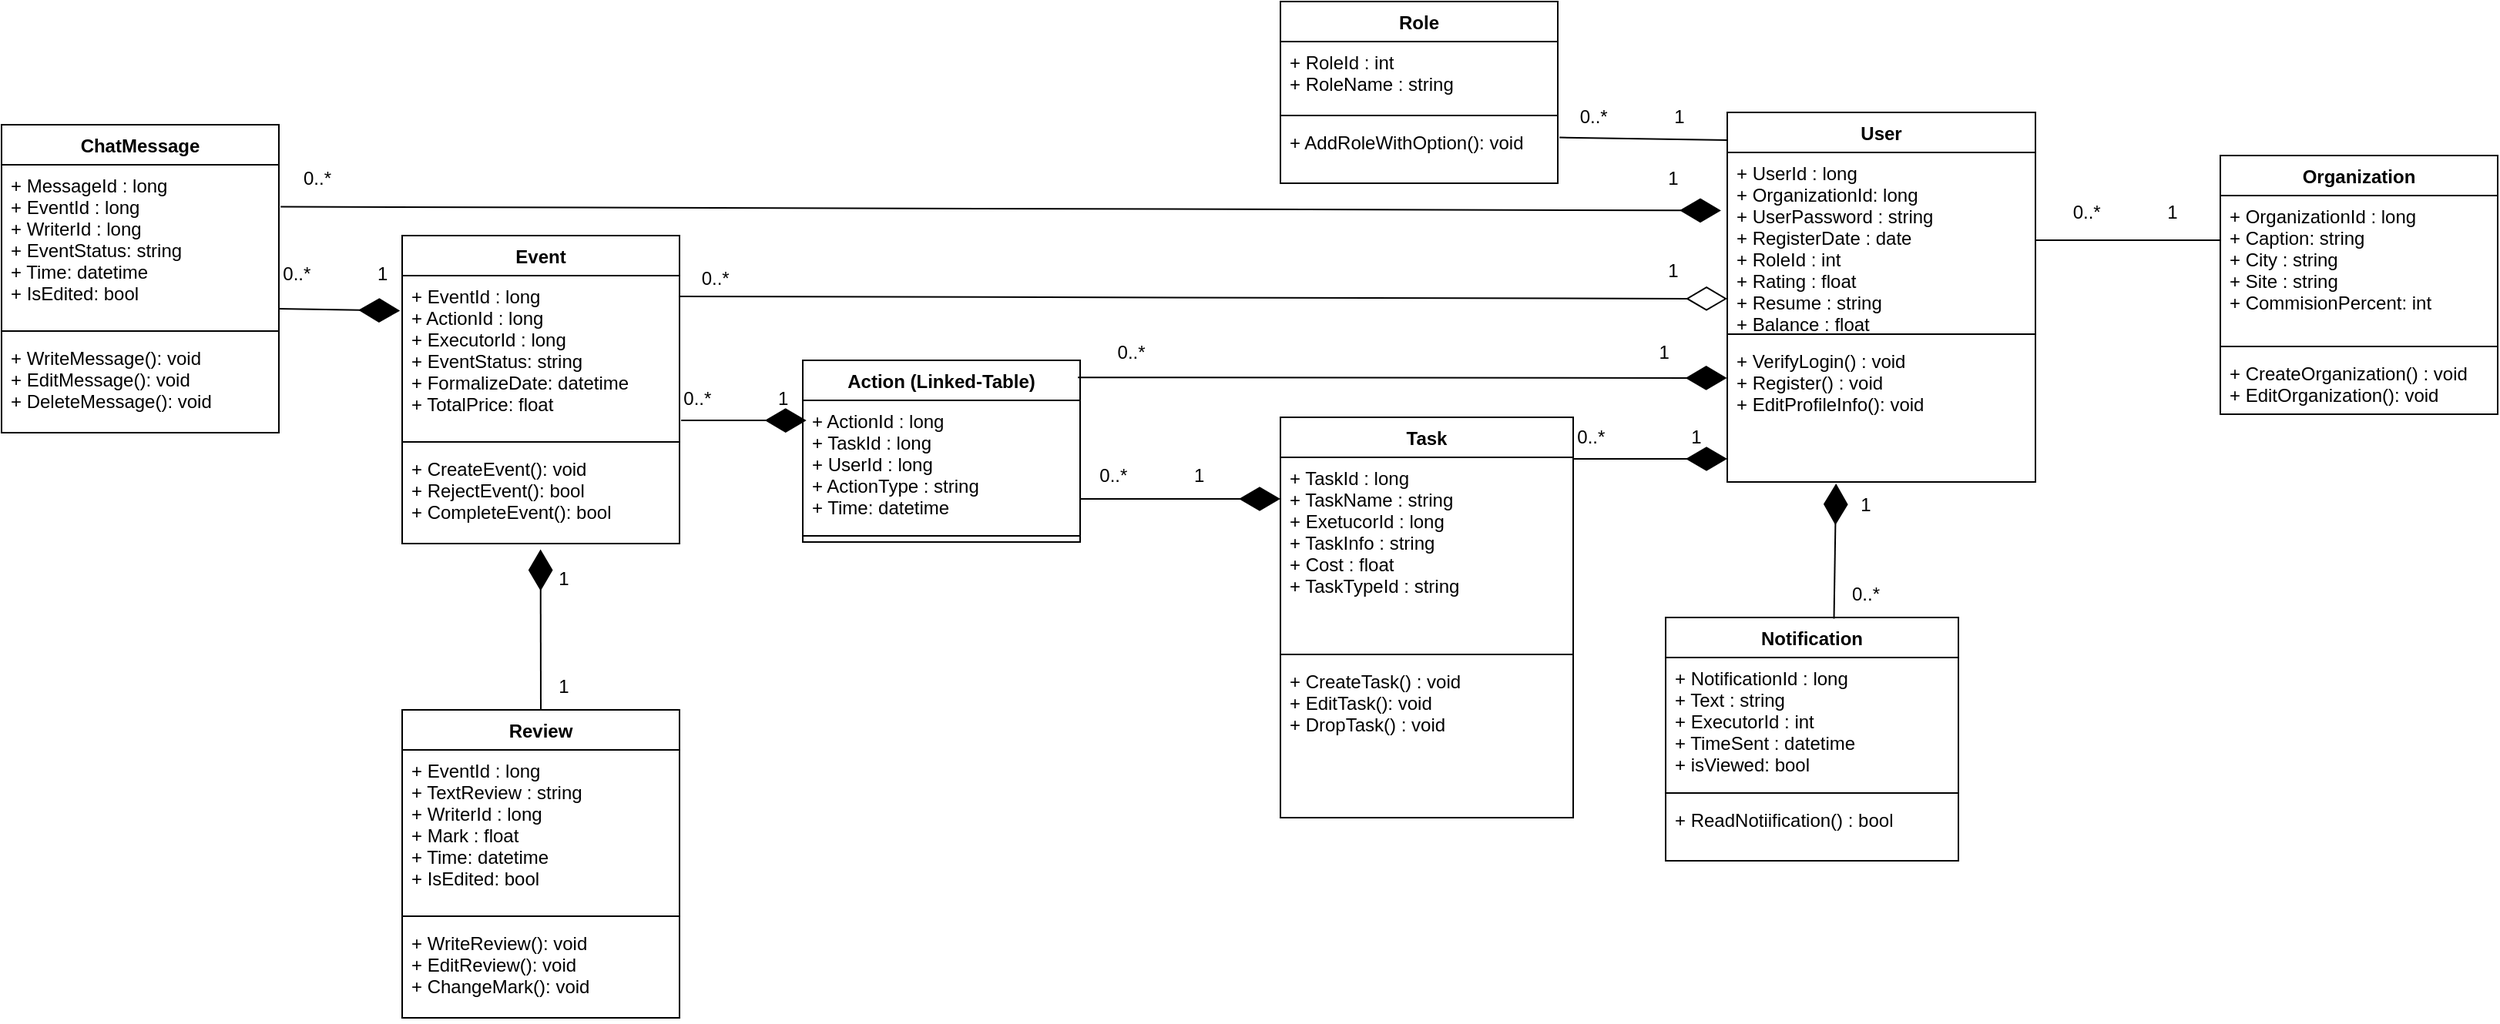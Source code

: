 <mxfile version="21.3.4" type="device">
  <diagram id="C5RBs43oDa-KdzZeNtuy" name="Page-1">
    <mxGraphModel dx="2742" dy="963" grid="1" gridSize="10" guides="1" tooltips="1" connect="1" arrows="1" fold="1" page="1" pageScale="1" pageWidth="827" pageHeight="1169" math="0" shadow="0">
      <root>
        <mxCell id="WIyWlLk6GJQsqaUBKTNV-0" />
        <mxCell id="WIyWlLk6GJQsqaUBKTNV-1" parent="WIyWlLk6GJQsqaUBKTNV-0" />
        <mxCell id="GGLV_YWhDcNa_JDPDCd3-4" value="Role" style="swimlane;fontStyle=1;align=center;verticalAlign=top;childLayout=stackLayout;horizontal=1;startSize=26;horizontalStack=0;resizeParent=1;resizeParentMax=0;resizeLast=0;collapsible=1;marginBottom=0;" parent="WIyWlLk6GJQsqaUBKTNV-1" vertex="1">
          <mxGeometry x="300" y="110" width="180" height="118" as="geometry" />
        </mxCell>
        <mxCell id="GGLV_YWhDcNa_JDPDCd3-5" value="+ RoleId : int&#xa;+ RoleName : string" style="text;strokeColor=none;fillColor=none;align=left;verticalAlign=top;spacingLeft=4;spacingRight=4;overflow=hidden;rotatable=0;points=[[0,0.5],[1,0.5]];portConstraint=eastwest;" parent="GGLV_YWhDcNa_JDPDCd3-4" vertex="1">
          <mxGeometry y="26" width="180" height="44" as="geometry" />
        </mxCell>
        <mxCell id="GGLV_YWhDcNa_JDPDCd3-6" value="" style="line;strokeWidth=1;fillColor=none;align=left;verticalAlign=middle;spacingTop=-1;spacingLeft=3;spacingRight=3;rotatable=0;labelPosition=right;points=[];portConstraint=eastwest;strokeColor=inherit;" parent="GGLV_YWhDcNa_JDPDCd3-4" vertex="1">
          <mxGeometry y="70" width="180" height="8" as="geometry" />
        </mxCell>
        <mxCell id="GGLV_YWhDcNa_JDPDCd3-7" value="+ AddRoleWithOption(): void" style="text;strokeColor=none;fillColor=none;align=left;verticalAlign=top;spacingLeft=4;spacingRight=4;overflow=hidden;rotatable=0;points=[[0,0.5],[1,0.5]];portConstraint=eastwest;fontSize=12;" parent="GGLV_YWhDcNa_JDPDCd3-4" vertex="1">
          <mxGeometry y="78" width="180" height="40" as="geometry" />
        </mxCell>
        <mxCell id="GGLV_YWhDcNa_JDPDCd3-8" value="User" style="swimlane;fontStyle=1;align=center;verticalAlign=top;childLayout=stackLayout;horizontal=1;startSize=26;horizontalStack=0;resizeParent=1;resizeParentMax=0;resizeLast=0;collapsible=1;marginBottom=0;" parent="WIyWlLk6GJQsqaUBKTNV-1" vertex="1">
          <mxGeometry x="590" y="182" width="200" height="240" as="geometry" />
        </mxCell>
        <mxCell id="GGLV_YWhDcNa_JDPDCd3-9" value="+ UserId : long&#xa;+ OrganizationId: long&#xa;+ UserPassword : string&#xa;+ RegisterDate : date&#xa;+ RoleId : int&#xa;+ Rating : float&#xa;+ Resume : string&#xa;+ Balance : float" style="text;strokeColor=none;fillColor=none;align=left;verticalAlign=top;spacingLeft=4;spacingRight=4;overflow=hidden;rotatable=0;points=[[0,0.5],[1,0.5]];portConstraint=eastwest;" parent="GGLV_YWhDcNa_JDPDCd3-8" vertex="1">
          <mxGeometry y="26" width="200" height="114" as="geometry" />
        </mxCell>
        <mxCell id="GGLV_YWhDcNa_JDPDCd3-10" value="" style="line;strokeWidth=1;fillColor=none;align=left;verticalAlign=middle;spacingTop=-1;spacingLeft=3;spacingRight=3;rotatable=0;labelPosition=right;points=[];portConstraint=eastwest;strokeColor=inherit;" parent="GGLV_YWhDcNa_JDPDCd3-8" vertex="1">
          <mxGeometry y="140" width="200" height="8" as="geometry" />
        </mxCell>
        <mxCell id="GGLV_YWhDcNa_JDPDCd3-11" value="+ VerifyLogin() : void&#xa;+ Register() : void&#xa;+ EditProfileInfo(): void" style="text;strokeColor=none;fillColor=none;align=left;verticalAlign=top;spacingLeft=4;spacingRight=4;overflow=hidden;rotatable=0;points=[[0,0.5],[1,0.5]];portConstraint=eastwest;fontSize=12;" parent="GGLV_YWhDcNa_JDPDCd3-8" vertex="1">
          <mxGeometry y="148" width="200" height="92" as="geometry" />
        </mxCell>
        <mxCell id="GGLV_YWhDcNa_JDPDCd3-12" value="Action (Linked-Table)" style="swimlane;fontStyle=1;align=center;verticalAlign=top;childLayout=stackLayout;horizontal=1;startSize=26;horizontalStack=0;resizeParent=1;resizeParentMax=0;resizeLast=0;collapsible=1;marginBottom=0;" parent="WIyWlLk6GJQsqaUBKTNV-1" vertex="1">
          <mxGeometry x="-10" y="343" width="180" height="118" as="geometry" />
        </mxCell>
        <mxCell id="GGLV_YWhDcNa_JDPDCd3-13" value="+ ActionId : long&#xa;+ TaskId : long    &#xa;+ UserId : long&#xa;+ ActionType : string&#xa;+ Time: datetime" style="text;strokeColor=none;fillColor=none;align=left;verticalAlign=top;spacingLeft=4;spacingRight=4;overflow=hidden;rotatable=0;points=[[0,0.5],[1,0.5]];portConstraint=eastwest;" parent="GGLV_YWhDcNa_JDPDCd3-12" vertex="1">
          <mxGeometry y="26" width="180" height="84" as="geometry" />
        </mxCell>
        <mxCell id="GGLV_YWhDcNa_JDPDCd3-14" value="" style="line;strokeWidth=1;fillColor=none;align=left;verticalAlign=middle;spacingTop=-1;spacingLeft=3;spacingRight=3;rotatable=0;labelPosition=right;points=[];portConstraint=eastwest;strokeColor=inherit;" parent="GGLV_YWhDcNa_JDPDCd3-12" vertex="1">
          <mxGeometry y="110" width="180" height="8" as="geometry" />
        </mxCell>
        <mxCell id="GGLV_YWhDcNa_JDPDCd3-16" value="Task" style="swimlane;fontStyle=1;align=center;verticalAlign=top;childLayout=stackLayout;horizontal=1;startSize=26;horizontalStack=0;resizeParent=1;resizeParentMax=0;resizeLast=0;collapsible=1;marginBottom=0;" parent="WIyWlLk6GJQsqaUBKTNV-1" vertex="1">
          <mxGeometry x="300" y="380" width="190" height="260" as="geometry" />
        </mxCell>
        <mxCell id="GGLV_YWhDcNa_JDPDCd3-17" value="+ TaskId : long&#xa;+ TaskName : string&#xa;+ ExetucorId : long&#xa;+ TaskInfo : string&#xa;+ Cost : float&#xa;+ TaskTypeId : string&#xa;" style="text;strokeColor=none;fillColor=none;align=left;verticalAlign=top;spacingLeft=4;spacingRight=4;overflow=hidden;rotatable=0;points=[[0,0.5],[1,0.5]];portConstraint=eastwest;" parent="GGLV_YWhDcNa_JDPDCd3-16" vertex="1">
          <mxGeometry y="26" width="190" height="124" as="geometry" />
        </mxCell>
        <mxCell id="GGLV_YWhDcNa_JDPDCd3-18" value="" style="line;strokeWidth=1;fillColor=none;align=left;verticalAlign=middle;spacingTop=-1;spacingLeft=3;spacingRight=3;rotatable=0;labelPosition=right;points=[];portConstraint=eastwest;strokeColor=inherit;" parent="GGLV_YWhDcNa_JDPDCd3-16" vertex="1">
          <mxGeometry y="150" width="190" height="8" as="geometry" />
        </mxCell>
        <mxCell id="GGLV_YWhDcNa_JDPDCd3-19" value="+ CreateTask() : void&#xa;+ EditTask(): void&#xa;+ DropTask() : void" style="text;strokeColor=none;fillColor=none;align=left;verticalAlign=top;spacingLeft=4;spacingRight=4;overflow=hidden;rotatable=0;points=[[0,0.5],[1,0.5]];portConstraint=eastwest;fontSize=12;" parent="GGLV_YWhDcNa_JDPDCd3-16" vertex="1">
          <mxGeometry y="158" width="190" height="102" as="geometry" />
        </mxCell>
        <mxCell id="GGLV_YWhDcNa_JDPDCd3-20" value="Notification" style="swimlane;fontStyle=1;align=center;verticalAlign=top;childLayout=stackLayout;horizontal=1;startSize=26;horizontalStack=0;resizeParent=1;resizeParentMax=0;resizeLast=0;collapsible=1;marginBottom=0;" parent="WIyWlLk6GJQsqaUBKTNV-1" vertex="1">
          <mxGeometry x="550" y="510" width="190" height="158" as="geometry" />
        </mxCell>
        <mxCell id="GGLV_YWhDcNa_JDPDCd3-21" value="+ NotificationId : long&#xa;+ Text : string&#xa;+ ExecutorId : int&#xa;+ TimeSent : datetime&#xa;+ isViewed: bool" style="text;strokeColor=none;fillColor=none;align=left;verticalAlign=top;spacingLeft=4;spacingRight=4;overflow=hidden;rotatable=0;points=[[0,0.5],[1,0.5]];portConstraint=eastwest;" parent="GGLV_YWhDcNa_JDPDCd3-20" vertex="1">
          <mxGeometry y="26" width="190" height="84" as="geometry" />
        </mxCell>
        <mxCell id="GGLV_YWhDcNa_JDPDCd3-22" value="" style="line;strokeWidth=1;fillColor=none;align=left;verticalAlign=middle;spacingTop=-1;spacingLeft=3;spacingRight=3;rotatable=0;labelPosition=right;points=[];portConstraint=eastwest;strokeColor=inherit;" parent="GGLV_YWhDcNa_JDPDCd3-20" vertex="1">
          <mxGeometry y="110" width="190" height="8" as="geometry" />
        </mxCell>
        <mxCell id="GGLV_YWhDcNa_JDPDCd3-23" value="+ ReadNotiification() : bool" style="text;strokeColor=none;fillColor=none;align=left;verticalAlign=top;spacingLeft=4;spacingRight=4;overflow=hidden;rotatable=0;points=[[0,0.5],[1,0.5]];portConstraint=eastwest;fontSize=12;" parent="GGLV_YWhDcNa_JDPDCd3-20" vertex="1">
          <mxGeometry y="118" width="190" height="40" as="geometry" />
        </mxCell>
        <mxCell id="GGLV_YWhDcNa_JDPDCd3-42" value="0..*&amp;nbsp; &amp;nbsp; &amp;nbsp; &amp;nbsp; &amp;nbsp; &amp;nbsp; &amp;nbsp;1&amp;nbsp; &amp;nbsp; &amp;nbsp; &amp;nbsp;" style="text;html=1;strokeColor=none;fillColor=none;align=center;verticalAlign=middle;whiteSpace=wrap;rounded=0;fontSize=12;" parent="WIyWlLk6GJQsqaUBKTNV-1" vertex="1">
          <mxGeometry x="810" y="232" width="100" height="30" as="geometry" />
        </mxCell>
        <mxCell id="GGLV_YWhDcNa_JDPDCd3-43" value="" style="endArrow=none;html=1;rounded=0;fontSize=12;exitX=1.006;exitY=0.257;exitDx=0;exitDy=0;exitPerimeter=0;" parent="WIyWlLk6GJQsqaUBKTNV-1" source="GGLV_YWhDcNa_JDPDCd3-7" edge="1">
          <mxGeometry width="50" height="50" relative="1" as="geometry">
            <mxPoint x="390" y="510" as="sourcePoint" />
            <mxPoint x="590" y="200" as="targetPoint" />
          </mxGeometry>
        </mxCell>
        <mxCell id="GGLV_YWhDcNa_JDPDCd3-44" value="" style="endArrow=diamondThin;endFill=1;endSize=24;html=1;rounded=0;fontSize=12;exitX=0.575;exitY=0.005;exitDx=0;exitDy=0;exitPerimeter=0;entryX=0.353;entryY=1.011;entryDx=0;entryDy=0;entryPerimeter=0;" parent="WIyWlLk6GJQsqaUBKTNV-1" source="GGLV_YWhDcNa_JDPDCd3-20" target="GGLV_YWhDcNa_JDPDCd3-11" edge="1">
          <mxGeometry width="160" relative="1" as="geometry">
            <mxPoint x="340" y="490" as="sourcePoint" />
            <mxPoint x="500" y="490" as="targetPoint" />
          </mxGeometry>
        </mxCell>
        <mxCell id="GGLV_YWhDcNa_JDPDCd3-45" value="1" style="text;html=1;strokeColor=none;fillColor=none;align=center;verticalAlign=middle;whiteSpace=wrap;rounded=0;fontSize=12;" parent="WIyWlLk6GJQsqaUBKTNV-1" vertex="1">
          <mxGeometry x="650" y="422" width="60" height="30" as="geometry" />
        </mxCell>
        <mxCell id="GGLV_YWhDcNa_JDPDCd3-46" value="0..*" style="text;html=1;strokeColor=none;fillColor=none;align=center;verticalAlign=middle;whiteSpace=wrap;rounded=0;fontSize=12;" parent="WIyWlLk6GJQsqaUBKTNV-1" vertex="1">
          <mxGeometry x="650" y="480" width="60" height="30" as="geometry" />
        </mxCell>
        <mxCell id="GGLV_YWhDcNa_JDPDCd3-52" value="1" style="text;html=1;strokeColor=none;fillColor=none;align=center;verticalAlign=middle;whiteSpace=wrap;rounded=0;fontSize=12;" parent="WIyWlLk6GJQsqaUBKTNV-1" vertex="1">
          <mxGeometry x="540" y="378" width="60" height="30" as="geometry" />
        </mxCell>
        <mxCell id="GGLV_YWhDcNa_JDPDCd3-53" value="" style="endArrow=diamondThin;endFill=1;endSize=24;html=1;rounded=0;fontSize=12;exitX=1;exitY=0.762;exitDx=0;exitDy=0;exitPerimeter=0;" parent="WIyWlLk6GJQsqaUBKTNV-1" edge="1" source="GGLV_YWhDcNa_JDPDCd3-13">
          <mxGeometry width="160" relative="1" as="geometry">
            <mxPoint x="230" y="433" as="sourcePoint" />
            <mxPoint x="300" y="433" as="targetPoint" />
          </mxGeometry>
        </mxCell>
        <mxCell id="GGLV_YWhDcNa_JDPDCd3-60" value="0..*&amp;nbsp; &amp;nbsp; &amp;nbsp; &amp;nbsp; &amp;nbsp; &amp;nbsp; &amp;nbsp; &amp;nbsp; &amp;nbsp;&amp;nbsp;" style="text;html=1;strokeColor=none;fillColor=none;align=center;verticalAlign=middle;whiteSpace=wrap;rounded=0;fontSize=12;" parent="WIyWlLk6GJQsqaUBKTNV-1" vertex="1">
          <mxGeometry x="490" y="392" width="40" height="30" as="geometry" />
        </mxCell>
        <mxCell id="OM16clSDfMzavx8zbgCW-0" value="0..*&amp;nbsp; &amp;nbsp; &amp;nbsp; &amp;nbsp; &amp;nbsp; &amp;nbsp; &amp;nbsp; &amp;nbsp; &amp;nbsp; &amp;nbsp; &amp;nbsp; &amp;nbsp; &amp;nbsp; &amp;nbsp; &amp;nbsp; &amp;nbsp; &amp;nbsp; &amp;nbsp; &amp;nbsp; &amp;nbsp; &amp;nbsp; &amp;nbsp; &amp;nbsp; &amp;nbsp; &amp;nbsp; &amp;nbsp; &amp;nbsp; &amp;nbsp; &amp;nbsp; &amp;nbsp; &amp;nbsp; &amp;nbsp; &amp;nbsp; &amp;nbsp; &amp;nbsp; &amp;nbsp; &amp;nbsp; &amp;nbsp; &amp;nbsp; &amp;nbsp; &amp;nbsp; &amp;nbsp; &amp;nbsp; &amp;nbsp; &amp;nbsp; &amp;nbsp; &amp;nbsp; &amp;nbsp; &amp;nbsp; &amp;nbsp; 1&amp;nbsp; &amp;nbsp; &amp;nbsp; &amp;nbsp;" style="text;html=1;strokeColor=none;fillColor=none;align=center;verticalAlign=middle;whiteSpace=wrap;rounded=0;fontSize=12;" vertex="1" parent="WIyWlLk6GJQsqaUBKTNV-1">
          <mxGeometry x="190" y="330" width="370" height="30" as="geometry" />
        </mxCell>
        <mxCell id="OM16clSDfMzavx8zbgCW-1" value="0..*&amp;nbsp; &amp;nbsp; &amp;nbsp; &amp;nbsp; &amp;nbsp; &amp;nbsp; &amp;nbsp;1&amp;nbsp; &amp;nbsp; &amp;nbsp; &amp;nbsp;" style="text;html=1;strokeColor=none;fillColor=none;align=center;verticalAlign=middle;whiteSpace=wrap;rounded=0;fontSize=12;" vertex="1" parent="WIyWlLk6GJQsqaUBKTNV-1">
          <mxGeometry x="180" y="410" width="90" height="30" as="geometry" />
        </mxCell>
        <mxCell id="OM16clSDfMzavx8zbgCW-2" value="" style="endArrow=diamondThin;endFill=1;endSize=24;html=1;rounded=0;fontSize=12;exitX=0.992;exitY=0.094;exitDx=0;exitDy=0;exitPerimeter=0;entryX=-0.001;entryY=0.266;entryDx=0;entryDy=0;entryPerimeter=0;" edge="1" parent="WIyWlLk6GJQsqaUBKTNV-1" source="GGLV_YWhDcNa_JDPDCd3-12" target="GGLV_YWhDcNa_JDPDCd3-11">
          <mxGeometry width="160" relative="1" as="geometry">
            <mxPoint x="180" y="443" as="sourcePoint" />
            <mxPoint x="310" y="443" as="targetPoint" />
          </mxGeometry>
        </mxCell>
        <mxCell id="OM16clSDfMzavx8zbgCW-6" value="Event" style="swimlane;fontStyle=1;align=center;verticalAlign=top;childLayout=stackLayout;horizontal=1;startSize=26;horizontalStack=0;resizeParent=1;resizeParentMax=0;resizeLast=0;collapsible=1;marginBottom=0;" vertex="1" parent="WIyWlLk6GJQsqaUBKTNV-1">
          <mxGeometry x="-270" y="262" width="180" height="200" as="geometry" />
        </mxCell>
        <mxCell id="OM16clSDfMzavx8zbgCW-7" value="+ EventId : long&#xa;+ ActionId : long&#xa;+ ExecutorId : long&#xa;+ EventStatus: string&#xa;+ FormalizeDate: datetime&#xa;+ TotalPrice: float" style="text;strokeColor=none;fillColor=none;align=left;verticalAlign=top;spacingLeft=4;spacingRight=4;overflow=hidden;rotatable=0;points=[[0,0.5],[1,0.5]];portConstraint=eastwest;" vertex="1" parent="OM16clSDfMzavx8zbgCW-6">
          <mxGeometry y="26" width="180" height="104" as="geometry" />
        </mxCell>
        <mxCell id="OM16clSDfMzavx8zbgCW-8" value="" style="line;strokeWidth=1;fillColor=none;align=left;verticalAlign=middle;spacingTop=-1;spacingLeft=3;spacingRight=3;rotatable=0;labelPosition=right;points=[];portConstraint=eastwest;strokeColor=inherit;" vertex="1" parent="OM16clSDfMzavx8zbgCW-6">
          <mxGeometry y="130" width="180" height="8" as="geometry" />
        </mxCell>
        <mxCell id="OM16clSDfMzavx8zbgCW-9" value="+ CreateEvent(): void&#xa;+ RejectEvent(): bool&#xa;+ CompleteEvent(): bool" style="text;strokeColor=none;fillColor=none;align=left;verticalAlign=top;spacingLeft=4;spacingRight=4;overflow=hidden;rotatable=0;points=[[0,0.5],[1,0.5]];portConstraint=eastwest;fontSize=12;" vertex="1" parent="OM16clSDfMzavx8zbgCW-6">
          <mxGeometry y="138" width="180" height="62" as="geometry" />
        </mxCell>
        <mxCell id="OM16clSDfMzavx8zbgCW-10" value="" style="endArrow=diamondThin;endFill=1;endSize=24;html=1;rounded=0;fontSize=12;exitX=1.006;exitY=0.904;exitDx=0;exitDy=0;exitPerimeter=0;entryX=0.013;entryY=0.155;entryDx=0;entryDy=0;entryPerimeter=0;" edge="1" parent="WIyWlLk6GJQsqaUBKTNV-1" source="OM16clSDfMzavx8zbgCW-7" target="GGLV_YWhDcNa_JDPDCd3-13">
          <mxGeometry width="160" relative="1" as="geometry">
            <mxPoint x="180" y="443" as="sourcePoint" />
            <mxPoint x="310" y="443" as="targetPoint" />
          </mxGeometry>
        </mxCell>
        <mxCell id="OM16clSDfMzavx8zbgCW-13" value="0..*&amp;nbsp; &amp;nbsp; &amp;nbsp; &amp;nbsp; &amp;nbsp; &amp;nbsp; &amp;nbsp;1&amp;nbsp; &amp;nbsp; &amp;nbsp; &amp;nbsp;" style="text;html=1;strokeColor=none;fillColor=none;align=center;verticalAlign=middle;whiteSpace=wrap;rounded=0;fontSize=12;" vertex="1" parent="WIyWlLk6GJQsqaUBKTNV-1">
          <mxGeometry x="-90" y="360" width="90" height="30" as="geometry" />
        </mxCell>
        <mxCell id="OM16clSDfMzavx8zbgCW-16" value="Organization" style="swimlane;fontStyle=1;align=center;verticalAlign=top;childLayout=stackLayout;horizontal=1;startSize=26;horizontalStack=0;resizeParent=1;resizeParentMax=0;resizeLast=0;collapsible=1;marginBottom=0;" vertex="1" parent="WIyWlLk6GJQsqaUBKTNV-1">
          <mxGeometry x="910" y="210" width="180" height="168" as="geometry" />
        </mxCell>
        <mxCell id="OM16clSDfMzavx8zbgCW-17" value="+ OrganizationId : long&#xa;+ Caption: string&#xa;+ City : string&#xa;+ Site : string&#xa;+ CommisionPercent: int" style="text;strokeColor=none;fillColor=none;align=left;verticalAlign=top;spacingLeft=4;spacingRight=4;overflow=hidden;rotatable=0;points=[[0,0.5],[1,0.5]];portConstraint=eastwest;" vertex="1" parent="OM16clSDfMzavx8zbgCW-16">
          <mxGeometry y="26" width="180" height="94" as="geometry" />
        </mxCell>
        <mxCell id="OM16clSDfMzavx8zbgCW-18" value="" style="line;strokeWidth=1;fillColor=none;align=left;verticalAlign=middle;spacingTop=-1;spacingLeft=3;spacingRight=3;rotatable=0;labelPosition=right;points=[];portConstraint=eastwest;strokeColor=inherit;" vertex="1" parent="OM16clSDfMzavx8zbgCW-16">
          <mxGeometry y="120" width="180" height="8" as="geometry" />
        </mxCell>
        <mxCell id="OM16clSDfMzavx8zbgCW-19" value="+ CreateOrganization() : void&#xa;+ EditOrganization(): void" style="text;strokeColor=none;fillColor=none;align=left;verticalAlign=top;spacingLeft=4;spacingRight=4;overflow=hidden;rotatable=0;points=[[0,0.5],[1,0.5]];portConstraint=eastwest;fontSize=12;" vertex="1" parent="OM16clSDfMzavx8zbgCW-16">
          <mxGeometry y="128" width="180" height="40" as="geometry" />
        </mxCell>
        <mxCell id="OM16clSDfMzavx8zbgCW-20" value="" style="endArrow=diamondThin;endFill=0;endSize=24;html=1;rounded=0;fontSize=12;exitX=0;exitY=0.75;exitDx=0;exitDy=0;" edge="1" parent="WIyWlLk6GJQsqaUBKTNV-1">
          <mxGeometry width="160" relative="1" as="geometry">
            <mxPoint x="-90" y="301.5" as="sourcePoint" />
            <mxPoint x="590" y="303" as="targetPoint" />
          </mxGeometry>
        </mxCell>
        <mxCell id="OM16clSDfMzavx8zbgCW-21" value="" style="endArrow=diamondThin;endFill=1;endSize=24;html=1;rounded=0;fontSize=12;exitX=0;exitY=0.5;exitDx=0;exitDy=0;" edge="1" parent="WIyWlLk6GJQsqaUBKTNV-1" source="GGLV_YWhDcNa_JDPDCd3-60">
          <mxGeometry width="160" relative="1" as="geometry">
            <mxPoint x="669" y="521" as="sourcePoint" />
            <mxPoint x="590" y="407" as="targetPoint" />
          </mxGeometry>
        </mxCell>
        <mxCell id="OM16clSDfMzavx8zbgCW-22" value="" style="endArrow=none;html=1;rounded=0;fontSize=12;exitX=1;exitY=0.5;exitDx=0;exitDy=0;entryX=0;entryY=0.309;entryDx=0;entryDy=0;entryPerimeter=0;" edge="1" parent="WIyWlLk6GJQsqaUBKTNV-1" source="GGLV_YWhDcNa_JDPDCd3-9" target="OM16clSDfMzavx8zbgCW-17">
          <mxGeometry width="50" height="50" relative="1" as="geometry">
            <mxPoint x="489" y="203" as="sourcePoint" />
            <mxPoint x="600" y="203" as="targetPoint" />
          </mxGeometry>
        </mxCell>
        <mxCell id="OM16clSDfMzavx8zbgCW-23" value="0..*&amp;nbsp; &amp;nbsp; &amp;nbsp; &amp;nbsp; &amp;nbsp; &amp;nbsp; &amp;nbsp;1&amp;nbsp; &amp;nbsp; &amp;nbsp; &amp;nbsp;" style="text;html=1;strokeColor=none;fillColor=none;align=center;verticalAlign=middle;whiteSpace=wrap;rounded=0;fontSize=12;" vertex="1" parent="WIyWlLk6GJQsqaUBKTNV-1">
          <mxGeometry x="490" y="170" width="100" height="30" as="geometry" />
        </mxCell>
        <mxCell id="OM16clSDfMzavx8zbgCW-24" value="ChatMessage" style="swimlane;fontStyle=1;align=center;verticalAlign=top;childLayout=stackLayout;horizontal=1;startSize=26;horizontalStack=0;resizeParent=1;resizeParentMax=0;resizeLast=0;collapsible=1;marginBottom=0;" vertex="1" parent="WIyWlLk6GJQsqaUBKTNV-1">
          <mxGeometry x="-530" y="190" width="180" height="200" as="geometry" />
        </mxCell>
        <mxCell id="OM16clSDfMzavx8zbgCW-25" value="+ MessageId : long&#xa;+ EventId : long&#xa;+ WriterId : long&#xa;+ EventStatus: string&#xa;+ Time: datetime&#xa;+ IsEdited: bool" style="text;strokeColor=none;fillColor=none;align=left;verticalAlign=top;spacingLeft=4;spacingRight=4;overflow=hidden;rotatable=0;points=[[0,0.5],[1,0.5]];portConstraint=eastwest;" vertex="1" parent="OM16clSDfMzavx8zbgCW-24">
          <mxGeometry y="26" width="180" height="104" as="geometry" />
        </mxCell>
        <mxCell id="OM16clSDfMzavx8zbgCW-26" value="" style="line;strokeWidth=1;fillColor=none;align=left;verticalAlign=middle;spacingTop=-1;spacingLeft=3;spacingRight=3;rotatable=0;labelPosition=right;points=[];portConstraint=eastwest;strokeColor=inherit;" vertex="1" parent="OM16clSDfMzavx8zbgCW-24">
          <mxGeometry y="130" width="180" height="8" as="geometry" />
        </mxCell>
        <mxCell id="OM16clSDfMzavx8zbgCW-27" value="+ WriteMessage(): void&#xa;+ EditMessage(): void&#xa;+ DeleteMessage(): void" style="text;strokeColor=none;fillColor=none;align=left;verticalAlign=top;spacingLeft=4;spacingRight=4;overflow=hidden;rotatable=0;points=[[0,0.5],[1,0.5]];portConstraint=eastwest;fontSize=12;" vertex="1" parent="OM16clSDfMzavx8zbgCW-24">
          <mxGeometry y="138" width="180" height="62" as="geometry" />
        </mxCell>
        <mxCell id="OM16clSDfMzavx8zbgCW-28" value="" style="endArrow=diamondThin;endFill=1;endSize=24;html=1;rounded=0;fontSize=12;exitX=0.999;exitY=0.899;exitDx=0;exitDy=0;exitPerimeter=0;entryX=-0.008;entryY=0.219;entryDx=0;entryDy=0;entryPerimeter=0;" edge="1" parent="WIyWlLk6GJQsqaUBKTNV-1" source="OM16clSDfMzavx8zbgCW-25" target="OM16clSDfMzavx8zbgCW-7">
          <mxGeometry width="160" relative="1" as="geometry">
            <mxPoint x="180" y="443" as="sourcePoint" />
            <mxPoint x="310" y="443" as="targetPoint" />
          </mxGeometry>
        </mxCell>
        <mxCell id="OM16clSDfMzavx8zbgCW-29" value="" style="endArrow=diamondThin;endFill=1;endSize=24;html=1;rounded=0;fontSize=12;exitX=1.006;exitY=0.262;exitDx=0;exitDy=0;exitPerimeter=0;entryX=-0.02;entryY=0.331;entryDx=0;entryDy=0;entryPerimeter=0;" edge="1" parent="WIyWlLk6GJQsqaUBKTNV-1" source="OM16clSDfMzavx8zbgCW-25" target="GGLV_YWhDcNa_JDPDCd3-9">
          <mxGeometry width="160" relative="1" as="geometry">
            <mxPoint x="-340" y="319" as="sourcePoint" />
            <mxPoint x="-261" y="321" as="targetPoint" />
          </mxGeometry>
        </mxCell>
        <mxCell id="OM16clSDfMzavx8zbgCW-31" value="0..*&amp;nbsp; &amp;nbsp; &amp;nbsp; &amp;nbsp; &amp;nbsp; &amp;nbsp; &amp;nbsp;1&amp;nbsp; &amp;nbsp; &amp;nbsp; &amp;nbsp;" style="text;html=1;strokeColor=none;fillColor=none;align=center;verticalAlign=middle;whiteSpace=wrap;rounded=0;fontSize=12;" vertex="1" parent="WIyWlLk6GJQsqaUBKTNV-1">
          <mxGeometry x="-350" y="279" width="90" height="30" as="geometry" />
        </mxCell>
        <mxCell id="OM16clSDfMzavx8zbgCW-32" value="0..*&amp;nbsp; &amp;nbsp; &amp;nbsp; &amp;nbsp; &amp;nbsp; &amp;nbsp; &amp;nbsp; &amp;nbsp; &amp;nbsp; &amp;nbsp;" style="text;html=1;strokeColor=none;fillColor=none;align=center;verticalAlign=middle;whiteSpace=wrap;rounded=0;fontSize=12;" vertex="1" parent="WIyWlLk6GJQsqaUBKTNV-1">
          <mxGeometry x="-80" y="275" width="90" height="30" as="geometry" />
        </mxCell>
        <mxCell id="OM16clSDfMzavx8zbgCW-33" value="1" style="text;html=1;strokeColor=none;fillColor=none;align=center;verticalAlign=middle;whiteSpace=wrap;rounded=0;fontSize=12;" vertex="1" parent="WIyWlLk6GJQsqaUBKTNV-1">
          <mxGeometry x="510" y="270" width="90" height="30" as="geometry" />
        </mxCell>
        <mxCell id="OM16clSDfMzavx8zbgCW-34" value="1" style="text;html=1;strokeColor=none;fillColor=none;align=center;verticalAlign=middle;whiteSpace=wrap;rounded=0;fontSize=12;" vertex="1" parent="WIyWlLk6GJQsqaUBKTNV-1">
          <mxGeometry x="510" y="210" width="90" height="30" as="geometry" />
        </mxCell>
        <mxCell id="OM16clSDfMzavx8zbgCW-35" value="0..*" style="text;html=1;strokeColor=none;fillColor=none;align=center;verticalAlign=middle;whiteSpace=wrap;rounded=0;fontSize=12;" vertex="1" parent="WIyWlLk6GJQsqaUBKTNV-1">
          <mxGeometry x="-370" y="210" width="90" height="30" as="geometry" />
        </mxCell>
        <mxCell id="OM16clSDfMzavx8zbgCW-36" value="Review" style="swimlane;fontStyle=1;align=center;verticalAlign=top;childLayout=stackLayout;horizontal=1;startSize=26;horizontalStack=0;resizeParent=1;resizeParentMax=0;resizeLast=0;collapsible=1;marginBottom=0;" vertex="1" parent="WIyWlLk6GJQsqaUBKTNV-1">
          <mxGeometry x="-270" y="570" width="180" height="200" as="geometry" />
        </mxCell>
        <mxCell id="OM16clSDfMzavx8zbgCW-37" value="+ EventId : long&#xa;+ TextReview : string&#xa;+ WriterId : long&#xa;+ Mark : float&#xa;+ Time: datetime&#xa;+ IsEdited: bool" style="text;strokeColor=none;fillColor=none;align=left;verticalAlign=top;spacingLeft=4;spacingRight=4;overflow=hidden;rotatable=0;points=[[0,0.5],[1,0.5]];portConstraint=eastwest;" vertex="1" parent="OM16clSDfMzavx8zbgCW-36">
          <mxGeometry y="26" width="180" height="104" as="geometry" />
        </mxCell>
        <mxCell id="OM16clSDfMzavx8zbgCW-38" value="" style="line;strokeWidth=1;fillColor=none;align=left;verticalAlign=middle;spacingTop=-1;spacingLeft=3;spacingRight=3;rotatable=0;labelPosition=right;points=[];portConstraint=eastwest;strokeColor=inherit;" vertex="1" parent="OM16clSDfMzavx8zbgCW-36">
          <mxGeometry y="130" width="180" height="8" as="geometry" />
        </mxCell>
        <mxCell id="OM16clSDfMzavx8zbgCW-39" value="+ WriteReview(): void&#xa;+ EditReview(): void&#xa;+ ChangeMark(): void" style="text;strokeColor=none;fillColor=none;align=left;verticalAlign=top;spacingLeft=4;spacingRight=4;overflow=hidden;rotatable=0;points=[[0,0.5],[1,0.5]];portConstraint=eastwest;fontSize=12;" vertex="1" parent="OM16clSDfMzavx8zbgCW-36">
          <mxGeometry y="138" width="180" height="62" as="geometry" />
        </mxCell>
        <mxCell id="OM16clSDfMzavx8zbgCW-40" value="" style="endArrow=diamondThin;endFill=1;endSize=24;html=1;rounded=0;fontSize=12;exitX=0.5;exitY=0;exitDx=0;exitDy=0;entryX=0.499;entryY=1.061;entryDx=0;entryDy=0;entryPerimeter=0;" edge="1" parent="WIyWlLk6GJQsqaUBKTNV-1" source="OM16clSDfMzavx8zbgCW-36" target="OM16clSDfMzavx8zbgCW-9">
          <mxGeometry width="160" relative="1" as="geometry">
            <mxPoint x="669" y="521" as="sourcePoint" />
            <mxPoint x="671" y="433" as="targetPoint" />
          </mxGeometry>
        </mxCell>
        <mxCell id="OM16clSDfMzavx8zbgCW-41" value="1" style="text;html=1;strokeColor=none;fillColor=none;align=center;verticalAlign=middle;whiteSpace=wrap;rounded=0;fontSize=12;" vertex="1" parent="WIyWlLk6GJQsqaUBKTNV-1">
          <mxGeometry x="-210" y="540" width="90" height="30" as="geometry" />
        </mxCell>
        <mxCell id="OM16clSDfMzavx8zbgCW-42" value="1" style="text;html=1;strokeColor=none;fillColor=none;align=center;verticalAlign=middle;whiteSpace=wrap;rounded=0;fontSize=12;" vertex="1" parent="WIyWlLk6GJQsqaUBKTNV-1">
          <mxGeometry x="-210" y="470" width="90" height="30" as="geometry" />
        </mxCell>
      </root>
    </mxGraphModel>
  </diagram>
</mxfile>
